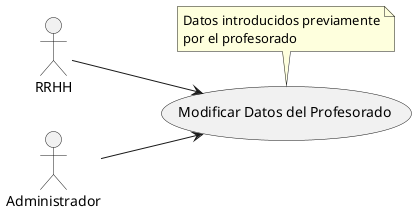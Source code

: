 @startuml
left to right direction

actor "RRHH" as rrhh
actor "Administrador" as admin

usecase "Modificar Datos del Profesorado" as modDatos
note top of modDatos
    Datos introducidos previamente
    por el profesorado
end note

rrhh --> modDatos
admin --> modDatos
@enduml